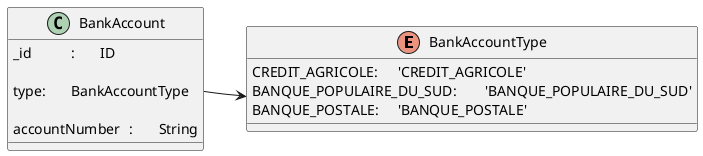 @startuml

enum BankAccountType {
	CREDIT_AGRICOLE:	'CREDIT_AGRICOLE'
	BANQUE_POPULAIRE_DU_SUD:	'BANQUE_POPULAIRE_DU_SUD'
	BANQUE_POSTALE:	'BANQUE_POSTALE'
}

class BankAccount {
	_id		:	ID

	type	:	BankAccountType

	accountNumber	:	String
}

BankAccount::type -> BankAccountType

@enduml
